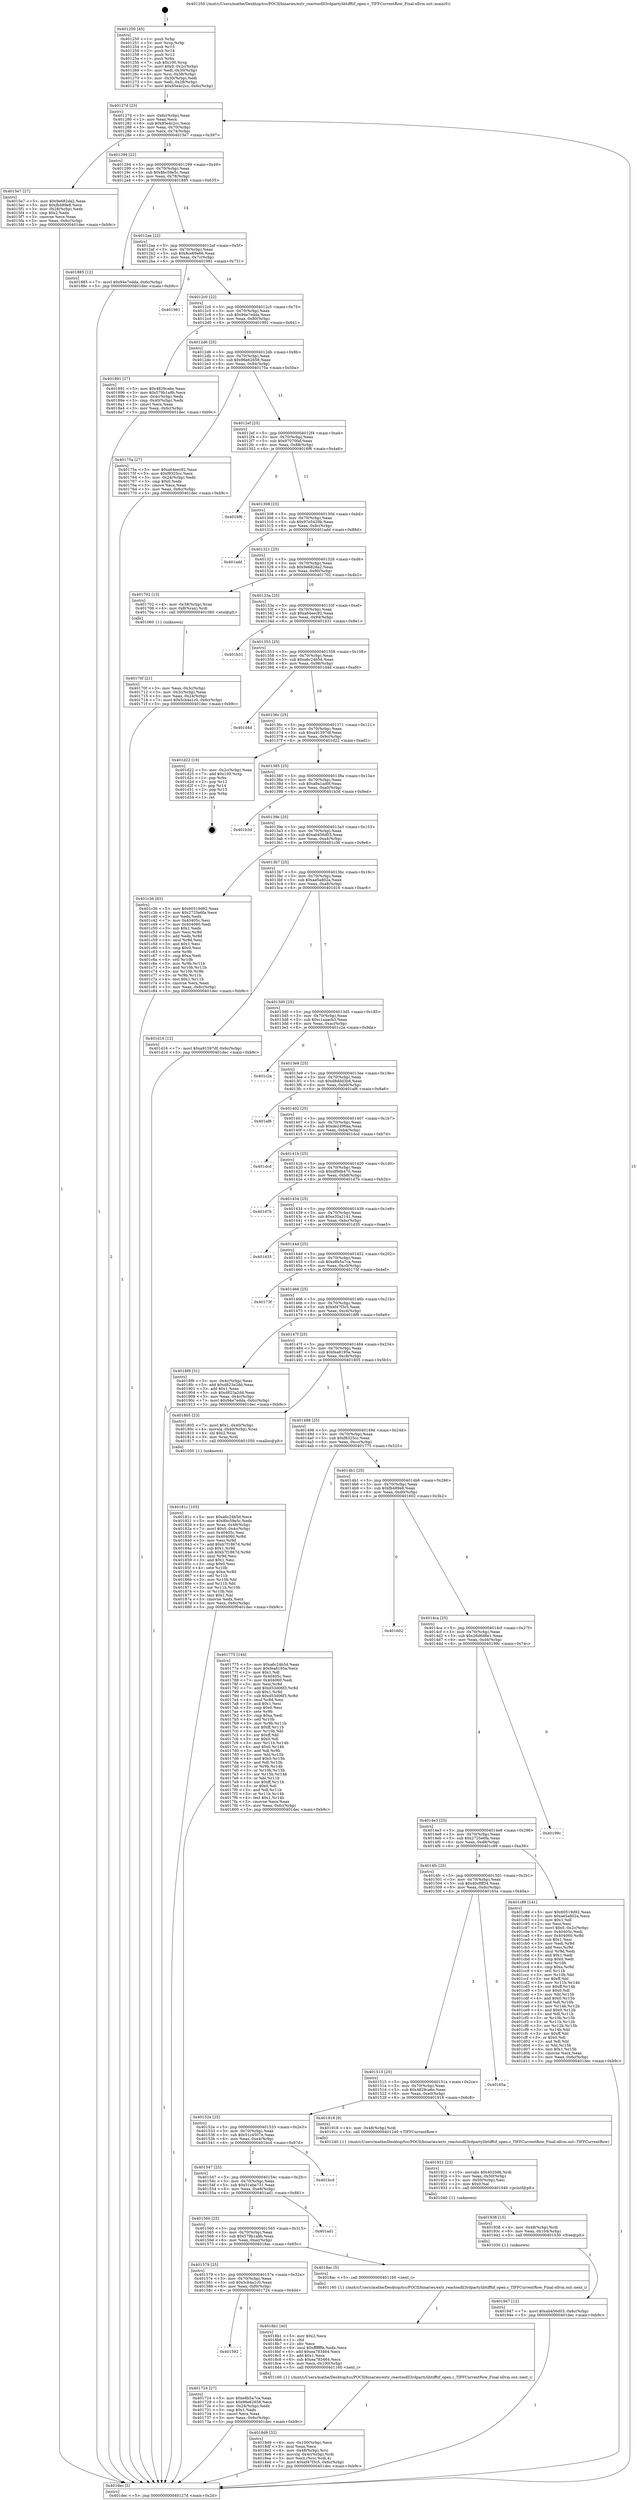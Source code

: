 digraph "0x401250" {
  label = "0x401250 (/mnt/c/Users/mathe/Desktop/tcc/POCII/binaries/extr_reactosdll3rdpartylibtifftif_open.c_TIFFCurrentRow_Final-ollvm.out::main(0))"
  labelloc = "t"
  node[shape=record]

  Entry [label="",width=0.3,height=0.3,shape=circle,fillcolor=black,style=filled]
  "0x40127d" [label="{
     0x40127d [23]\l
     | [instrs]\l
     &nbsp;&nbsp;0x40127d \<+3\>: mov -0x6c(%rbp),%eax\l
     &nbsp;&nbsp;0x401280 \<+2\>: mov %eax,%ecx\l
     &nbsp;&nbsp;0x401282 \<+6\>: sub $0x85e4c2cc,%ecx\l
     &nbsp;&nbsp;0x401288 \<+3\>: mov %eax,-0x70(%rbp)\l
     &nbsp;&nbsp;0x40128b \<+3\>: mov %ecx,-0x74(%rbp)\l
     &nbsp;&nbsp;0x40128e \<+6\>: je 00000000004015e7 \<main+0x397\>\l
  }"]
  "0x4015e7" [label="{
     0x4015e7 [27]\l
     | [instrs]\l
     &nbsp;&nbsp;0x4015e7 \<+5\>: mov $0x9e682da2,%eax\l
     &nbsp;&nbsp;0x4015ec \<+5\>: mov $0xfb489e8,%ecx\l
     &nbsp;&nbsp;0x4015f1 \<+3\>: mov -0x28(%rbp),%edx\l
     &nbsp;&nbsp;0x4015f4 \<+3\>: cmp $0x2,%edx\l
     &nbsp;&nbsp;0x4015f7 \<+3\>: cmovne %ecx,%eax\l
     &nbsp;&nbsp;0x4015fa \<+3\>: mov %eax,-0x6c(%rbp)\l
     &nbsp;&nbsp;0x4015fd \<+5\>: jmp 0000000000401dec \<main+0xb9c\>\l
  }"]
  "0x401294" [label="{
     0x401294 [22]\l
     | [instrs]\l
     &nbsp;&nbsp;0x401294 \<+5\>: jmp 0000000000401299 \<main+0x49\>\l
     &nbsp;&nbsp;0x401299 \<+3\>: mov -0x70(%rbp),%eax\l
     &nbsp;&nbsp;0x40129c \<+5\>: sub $0x8bc59e5c,%eax\l
     &nbsp;&nbsp;0x4012a1 \<+3\>: mov %eax,-0x78(%rbp)\l
     &nbsp;&nbsp;0x4012a4 \<+6\>: je 0000000000401885 \<main+0x635\>\l
  }"]
  "0x401dec" [label="{
     0x401dec [5]\l
     | [instrs]\l
     &nbsp;&nbsp;0x401dec \<+5\>: jmp 000000000040127d \<main+0x2d\>\l
  }"]
  "0x401250" [label="{
     0x401250 [45]\l
     | [instrs]\l
     &nbsp;&nbsp;0x401250 \<+1\>: push %rbp\l
     &nbsp;&nbsp;0x401251 \<+3\>: mov %rsp,%rbp\l
     &nbsp;&nbsp;0x401254 \<+2\>: push %r15\l
     &nbsp;&nbsp;0x401256 \<+2\>: push %r14\l
     &nbsp;&nbsp;0x401258 \<+2\>: push %r12\l
     &nbsp;&nbsp;0x40125a \<+1\>: push %rbx\l
     &nbsp;&nbsp;0x40125b \<+7\>: sub $0x100,%rsp\l
     &nbsp;&nbsp;0x401262 \<+7\>: movl $0x0,-0x2c(%rbp)\l
     &nbsp;&nbsp;0x401269 \<+3\>: mov %edi,-0x30(%rbp)\l
     &nbsp;&nbsp;0x40126c \<+4\>: mov %rsi,-0x38(%rbp)\l
     &nbsp;&nbsp;0x401270 \<+3\>: mov -0x30(%rbp),%edi\l
     &nbsp;&nbsp;0x401273 \<+3\>: mov %edi,-0x28(%rbp)\l
     &nbsp;&nbsp;0x401276 \<+7\>: movl $0x85e4c2cc,-0x6c(%rbp)\l
  }"]
  Exit [label="",width=0.3,height=0.3,shape=circle,fillcolor=black,style=filled,peripheries=2]
  "0x401885" [label="{
     0x401885 [12]\l
     | [instrs]\l
     &nbsp;&nbsp;0x401885 \<+7\>: movl $0x94e7edda,-0x6c(%rbp)\l
     &nbsp;&nbsp;0x40188c \<+5\>: jmp 0000000000401dec \<main+0xb9c\>\l
  }"]
  "0x4012aa" [label="{
     0x4012aa [22]\l
     | [instrs]\l
     &nbsp;&nbsp;0x4012aa \<+5\>: jmp 00000000004012af \<main+0x5f\>\l
     &nbsp;&nbsp;0x4012af \<+3\>: mov -0x70(%rbp),%eax\l
     &nbsp;&nbsp;0x4012b2 \<+5\>: sub $0x8ce69e66,%eax\l
     &nbsp;&nbsp;0x4012b7 \<+3\>: mov %eax,-0x7c(%rbp)\l
     &nbsp;&nbsp;0x4012ba \<+6\>: je 0000000000401981 \<main+0x731\>\l
  }"]
  "0x401947" [label="{
     0x401947 [12]\l
     | [instrs]\l
     &nbsp;&nbsp;0x401947 \<+7\>: movl $0xab456d03,-0x6c(%rbp)\l
     &nbsp;&nbsp;0x40194e \<+5\>: jmp 0000000000401dec \<main+0xb9c\>\l
  }"]
  "0x401981" [label="{
     0x401981\l
  }", style=dashed]
  "0x4012c0" [label="{
     0x4012c0 [22]\l
     | [instrs]\l
     &nbsp;&nbsp;0x4012c0 \<+5\>: jmp 00000000004012c5 \<main+0x75\>\l
     &nbsp;&nbsp;0x4012c5 \<+3\>: mov -0x70(%rbp),%eax\l
     &nbsp;&nbsp;0x4012c8 \<+5\>: sub $0x94e7edda,%eax\l
     &nbsp;&nbsp;0x4012cd \<+3\>: mov %eax,-0x80(%rbp)\l
     &nbsp;&nbsp;0x4012d0 \<+6\>: je 0000000000401891 \<main+0x641\>\l
  }"]
  "0x401938" [label="{
     0x401938 [15]\l
     | [instrs]\l
     &nbsp;&nbsp;0x401938 \<+4\>: mov -0x48(%rbp),%rdi\l
     &nbsp;&nbsp;0x40193c \<+6\>: mov %eax,-0x104(%rbp)\l
     &nbsp;&nbsp;0x401942 \<+5\>: call 0000000000401030 \<free@plt\>\l
     | [calls]\l
     &nbsp;&nbsp;0x401030 \{1\} (unknown)\l
  }"]
  "0x401891" [label="{
     0x401891 [27]\l
     | [instrs]\l
     &nbsp;&nbsp;0x401891 \<+5\>: mov $0x4829ca6e,%eax\l
     &nbsp;&nbsp;0x401896 \<+5\>: mov $0x579b1a8b,%ecx\l
     &nbsp;&nbsp;0x40189b \<+3\>: mov -0x4c(%rbp),%edx\l
     &nbsp;&nbsp;0x40189e \<+3\>: cmp -0x40(%rbp),%edx\l
     &nbsp;&nbsp;0x4018a1 \<+3\>: cmovl %ecx,%eax\l
     &nbsp;&nbsp;0x4018a4 \<+3\>: mov %eax,-0x6c(%rbp)\l
     &nbsp;&nbsp;0x4018a7 \<+5\>: jmp 0000000000401dec \<main+0xb9c\>\l
  }"]
  "0x4012d6" [label="{
     0x4012d6 [25]\l
     | [instrs]\l
     &nbsp;&nbsp;0x4012d6 \<+5\>: jmp 00000000004012db \<main+0x8b\>\l
     &nbsp;&nbsp;0x4012db \<+3\>: mov -0x70(%rbp),%eax\l
     &nbsp;&nbsp;0x4012de \<+5\>: sub $0x96e62658,%eax\l
     &nbsp;&nbsp;0x4012e3 \<+6\>: mov %eax,-0x84(%rbp)\l
     &nbsp;&nbsp;0x4012e9 \<+6\>: je 000000000040175a \<main+0x50a\>\l
  }"]
  "0x401921" [label="{
     0x401921 [23]\l
     | [instrs]\l
     &nbsp;&nbsp;0x401921 \<+10\>: movabs $0x4020d6,%rdi\l
     &nbsp;&nbsp;0x40192b \<+3\>: mov %eax,-0x50(%rbp)\l
     &nbsp;&nbsp;0x40192e \<+3\>: mov -0x50(%rbp),%esi\l
     &nbsp;&nbsp;0x401931 \<+2\>: mov $0x0,%al\l
     &nbsp;&nbsp;0x401933 \<+5\>: call 0000000000401040 \<printf@plt\>\l
     | [calls]\l
     &nbsp;&nbsp;0x401040 \{1\} (unknown)\l
  }"]
  "0x40175a" [label="{
     0x40175a [27]\l
     | [instrs]\l
     &nbsp;&nbsp;0x40175a \<+5\>: mov $0xa64eec92,%eax\l
     &nbsp;&nbsp;0x40175f \<+5\>: mov $0xf8325cc,%ecx\l
     &nbsp;&nbsp;0x401764 \<+3\>: mov -0x24(%rbp),%edx\l
     &nbsp;&nbsp;0x401767 \<+3\>: cmp $0x0,%edx\l
     &nbsp;&nbsp;0x40176a \<+3\>: cmove %ecx,%eax\l
     &nbsp;&nbsp;0x40176d \<+3\>: mov %eax,-0x6c(%rbp)\l
     &nbsp;&nbsp;0x401770 \<+5\>: jmp 0000000000401dec \<main+0xb9c\>\l
  }"]
  "0x4012ef" [label="{
     0x4012ef [25]\l
     | [instrs]\l
     &nbsp;&nbsp;0x4012ef \<+5\>: jmp 00000000004012f4 \<main+0xa4\>\l
     &nbsp;&nbsp;0x4012f4 \<+3\>: mov -0x70(%rbp),%eax\l
     &nbsp;&nbsp;0x4012f7 \<+5\>: sub $0x97070faf,%eax\l
     &nbsp;&nbsp;0x4012fc \<+6\>: mov %eax,-0x88(%rbp)\l
     &nbsp;&nbsp;0x401302 \<+6\>: je 00000000004016f6 \<main+0x4a6\>\l
  }"]
  "0x4018d9" [label="{
     0x4018d9 [32]\l
     | [instrs]\l
     &nbsp;&nbsp;0x4018d9 \<+6\>: mov -0x100(%rbp),%ecx\l
     &nbsp;&nbsp;0x4018df \<+3\>: imul %eax,%ecx\l
     &nbsp;&nbsp;0x4018e2 \<+4\>: mov -0x48(%rbp),%rsi\l
     &nbsp;&nbsp;0x4018e6 \<+4\>: movslq -0x4c(%rbp),%rdi\l
     &nbsp;&nbsp;0x4018ea \<+3\>: mov %ecx,(%rsi,%rdi,4)\l
     &nbsp;&nbsp;0x4018ed \<+7\>: movl $0xef47f3c5,-0x6c(%rbp)\l
     &nbsp;&nbsp;0x4018f4 \<+5\>: jmp 0000000000401dec \<main+0xb9c\>\l
  }"]
  "0x4016f6" [label="{
     0x4016f6\l
  }", style=dashed]
  "0x401308" [label="{
     0x401308 [25]\l
     | [instrs]\l
     &nbsp;&nbsp;0x401308 \<+5\>: jmp 000000000040130d \<main+0xbd\>\l
     &nbsp;&nbsp;0x40130d \<+3\>: mov -0x70(%rbp),%eax\l
     &nbsp;&nbsp;0x401310 \<+5\>: sub $0x97e5429b,%eax\l
     &nbsp;&nbsp;0x401315 \<+6\>: mov %eax,-0x8c(%rbp)\l
     &nbsp;&nbsp;0x40131b \<+6\>: je 0000000000401add \<main+0x88d\>\l
  }"]
  "0x4018b1" [label="{
     0x4018b1 [40]\l
     | [instrs]\l
     &nbsp;&nbsp;0x4018b1 \<+5\>: mov $0x2,%ecx\l
     &nbsp;&nbsp;0x4018b6 \<+1\>: cltd\l
     &nbsp;&nbsp;0x4018b7 \<+2\>: idiv %ecx\l
     &nbsp;&nbsp;0x4018b9 \<+6\>: imul $0xfffffffe,%edx,%ecx\l
     &nbsp;&nbsp;0x4018bf \<+6\>: add $0xea783464,%ecx\l
     &nbsp;&nbsp;0x4018c5 \<+3\>: add $0x1,%ecx\l
     &nbsp;&nbsp;0x4018c8 \<+6\>: sub $0xea783464,%ecx\l
     &nbsp;&nbsp;0x4018ce \<+6\>: mov %ecx,-0x100(%rbp)\l
     &nbsp;&nbsp;0x4018d4 \<+5\>: call 0000000000401160 \<next_i\>\l
     | [calls]\l
     &nbsp;&nbsp;0x401160 \{1\} (/mnt/c/Users/mathe/Desktop/tcc/POCII/binaries/extr_reactosdll3rdpartylibtifftif_open.c_TIFFCurrentRow_Final-ollvm.out::next_i)\l
  }"]
  "0x401add" [label="{
     0x401add\l
  }", style=dashed]
  "0x401321" [label="{
     0x401321 [25]\l
     | [instrs]\l
     &nbsp;&nbsp;0x401321 \<+5\>: jmp 0000000000401326 \<main+0xd6\>\l
     &nbsp;&nbsp;0x401326 \<+3\>: mov -0x70(%rbp),%eax\l
     &nbsp;&nbsp;0x401329 \<+5\>: sub $0x9e682da2,%eax\l
     &nbsp;&nbsp;0x40132e \<+6\>: mov %eax,-0x90(%rbp)\l
     &nbsp;&nbsp;0x401334 \<+6\>: je 0000000000401702 \<main+0x4b2\>\l
  }"]
  "0x40181c" [label="{
     0x40181c [105]\l
     | [instrs]\l
     &nbsp;&nbsp;0x40181c \<+5\>: mov $0xa6c24b5d,%ecx\l
     &nbsp;&nbsp;0x401821 \<+5\>: mov $0x8bc59e5c,%edx\l
     &nbsp;&nbsp;0x401826 \<+4\>: mov %rax,-0x48(%rbp)\l
     &nbsp;&nbsp;0x40182a \<+7\>: movl $0x0,-0x4c(%rbp)\l
     &nbsp;&nbsp;0x401831 \<+7\>: mov 0x40405c,%esi\l
     &nbsp;&nbsp;0x401838 \<+8\>: mov 0x404060,%r8d\l
     &nbsp;&nbsp;0x401840 \<+3\>: mov %esi,%r9d\l
     &nbsp;&nbsp;0x401843 \<+7\>: add $0xb7f1867d,%r9d\l
     &nbsp;&nbsp;0x40184a \<+4\>: sub $0x1,%r9d\l
     &nbsp;&nbsp;0x40184e \<+7\>: sub $0xb7f1867d,%r9d\l
     &nbsp;&nbsp;0x401855 \<+4\>: imul %r9d,%esi\l
     &nbsp;&nbsp;0x401859 \<+3\>: and $0x1,%esi\l
     &nbsp;&nbsp;0x40185c \<+3\>: cmp $0x0,%esi\l
     &nbsp;&nbsp;0x40185f \<+4\>: sete %r10b\l
     &nbsp;&nbsp;0x401863 \<+4\>: cmp $0xa,%r8d\l
     &nbsp;&nbsp;0x401867 \<+4\>: setl %r11b\l
     &nbsp;&nbsp;0x40186b \<+3\>: mov %r10b,%bl\l
     &nbsp;&nbsp;0x40186e \<+3\>: and %r11b,%bl\l
     &nbsp;&nbsp;0x401871 \<+3\>: xor %r11b,%r10b\l
     &nbsp;&nbsp;0x401874 \<+3\>: or %r10b,%bl\l
     &nbsp;&nbsp;0x401877 \<+3\>: test $0x1,%bl\l
     &nbsp;&nbsp;0x40187a \<+3\>: cmovne %edx,%ecx\l
     &nbsp;&nbsp;0x40187d \<+3\>: mov %ecx,-0x6c(%rbp)\l
     &nbsp;&nbsp;0x401880 \<+5\>: jmp 0000000000401dec \<main+0xb9c\>\l
  }"]
  "0x401702" [label="{
     0x401702 [13]\l
     | [instrs]\l
     &nbsp;&nbsp;0x401702 \<+4\>: mov -0x38(%rbp),%rax\l
     &nbsp;&nbsp;0x401706 \<+4\>: mov 0x8(%rax),%rdi\l
     &nbsp;&nbsp;0x40170a \<+5\>: call 0000000000401060 \<atoi@plt\>\l
     | [calls]\l
     &nbsp;&nbsp;0x401060 \{1\} (unknown)\l
  }"]
  "0x40133a" [label="{
     0x40133a [25]\l
     | [instrs]\l
     &nbsp;&nbsp;0x40133a \<+5\>: jmp 000000000040133f \<main+0xef\>\l
     &nbsp;&nbsp;0x40133f \<+3\>: mov -0x70(%rbp),%eax\l
     &nbsp;&nbsp;0x401342 \<+5\>: sub $0xa64eec92,%eax\l
     &nbsp;&nbsp;0x401347 \<+6\>: mov %eax,-0x94(%rbp)\l
     &nbsp;&nbsp;0x40134d \<+6\>: je 0000000000401b31 \<main+0x8e1\>\l
  }"]
  "0x40170f" [label="{
     0x40170f [21]\l
     | [instrs]\l
     &nbsp;&nbsp;0x40170f \<+3\>: mov %eax,-0x3c(%rbp)\l
     &nbsp;&nbsp;0x401712 \<+3\>: mov -0x3c(%rbp),%eax\l
     &nbsp;&nbsp;0x401715 \<+3\>: mov %eax,-0x24(%rbp)\l
     &nbsp;&nbsp;0x401718 \<+7\>: movl $0x5cb4a1c0,-0x6c(%rbp)\l
     &nbsp;&nbsp;0x40171f \<+5\>: jmp 0000000000401dec \<main+0xb9c\>\l
  }"]
  "0x401592" [label="{
     0x401592\l
  }", style=dashed]
  "0x401b31" [label="{
     0x401b31\l
  }", style=dashed]
  "0x401353" [label="{
     0x401353 [25]\l
     | [instrs]\l
     &nbsp;&nbsp;0x401353 \<+5\>: jmp 0000000000401358 \<main+0x108\>\l
     &nbsp;&nbsp;0x401358 \<+3\>: mov -0x70(%rbp),%eax\l
     &nbsp;&nbsp;0x40135b \<+5\>: sub $0xa6c24b5d,%eax\l
     &nbsp;&nbsp;0x401360 \<+6\>: mov %eax,-0x98(%rbp)\l
     &nbsp;&nbsp;0x401366 \<+6\>: je 0000000000401d4d \<main+0xafd\>\l
  }"]
  "0x401724" [label="{
     0x401724 [27]\l
     | [instrs]\l
     &nbsp;&nbsp;0x401724 \<+5\>: mov $0xe8b5a7ca,%eax\l
     &nbsp;&nbsp;0x401729 \<+5\>: mov $0x96e62658,%ecx\l
     &nbsp;&nbsp;0x40172e \<+3\>: mov -0x24(%rbp),%edx\l
     &nbsp;&nbsp;0x401731 \<+3\>: cmp $0x1,%edx\l
     &nbsp;&nbsp;0x401734 \<+3\>: cmovl %ecx,%eax\l
     &nbsp;&nbsp;0x401737 \<+3\>: mov %eax,-0x6c(%rbp)\l
     &nbsp;&nbsp;0x40173a \<+5\>: jmp 0000000000401dec \<main+0xb9c\>\l
  }"]
  "0x401d4d" [label="{
     0x401d4d\l
  }", style=dashed]
  "0x40136c" [label="{
     0x40136c [25]\l
     | [instrs]\l
     &nbsp;&nbsp;0x40136c \<+5\>: jmp 0000000000401371 \<main+0x121\>\l
     &nbsp;&nbsp;0x401371 \<+3\>: mov -0x70(%rbp),%eax\l
     &nbsp;&nbsp;0x401374 \<+5\>: sub $0xa91597df,%eax\l
     &nbsp;&nbsp;0x401379 \<+6\>: mov %eax,-0x9c(%rbp)\l
     &nbsp;&nbsp;0x40137f \<+6\>: je 0000000000401d22 \<main+0xad2\>\l
  }"]
  "0x401579" [label="{
     0x401579 [25]\l
     | [instrs]\l
     &nbsp;&nbsp;0x401579 \<+5\>: jmp 000000000040157e \<main+0x32e\>\l
     &nbsp;&nbsp;0x40157e \<+3\>: mov -0x70(%rbp),%eax\l
     &nbsp;&nbsp;0x401581 \<+5\>: sub $0x5cb4a1c0,%eax\l
     &nbsp;&nbsp;0x401586 \<+6\>: mov %eax,-0xf0(%rbp)\l
     &nbsp;&nbsp;0x40158c \<+6\>: je 0000000000401724 \<main+0x4d4\>\l
  }"]
  "0x401d22" [label="{
     0x401d22 [19]\l
     | [instrs]\l
     &nbsp;&nbsp;0x401d22 \<+3\>: mov -0x2c(%rbp),%eax\l
     &nbsp;&nbsp;0x401d25 \<+7\>: add $0x100,%rsp\l
     &nbsp;&nbsp;0x401d2c \<+1\>: pop %rbx\l
     &nbsp;&nbsp;0x401d2d \<+2\>: pop %r12\l
     &nbsp;&nbsp;0x401d2f \<+2\>: pop %r14\l
     &nbsp;&nbsp;0x401d31 \<+2\>: pop %r15\l
     &nbsp;&nbsp;0x401d33 \<+1\>: pop %rbp\l
     &nbsp;&nbsp;0x401d34 \<+1\>: ret\l
  }"]
  "0x401385" [label="{
     0x401385 [25]\l
     | [instrs]\l
     &nbsp;&nbsp;0x401385 \<+5\>: jmp 000000000040138a \<main+0x13a\>\l
     &nbsp;&nbsp;0x40138a \<+3\>: mov -0x70(%rbp),%eax\l
     &nbsp;&nbsp;0x40138d \<+5\>: sub $0xa9a1ad0f,%eax\l
     &nbsp;&nbsp;0x401392 \<+6\>: mov %eax,-0xa0(%rbp)\l
     &nbsp;&nbsp;0x401398 \<+6\>: je 0000000000401b3d \<main+0x8ed\>\l
  }"]
  "0x4018ac" [label="{
     0x4018ac [5]\l
     | [instrs]\l
     &nbsp;&nbsp;0x4018ac \<+5\>: call 0000000000401160 \<next_i\>\l
     | [calls]\l
     &nbsp;&nbsp;0x401160 \{1\} (/mnt/c/Users/mathe/Desktop/tcc/POCII/binaries/extr_reactosdll3rdpartylibtifftif_open.c_TIFFCurrentRow_Final-ollvm.out::next_i)\l
  }"]
  "0x401b3d" [label="{
     0x401b3d\l
  }", style=dashed]
  "0x40139e" [label="{
     0x40139e [25]\l
     | [instrs]\l
     &nbsp;&nbsp;0x40139e \<+5\>: jmp 00000000004013a3 \<main+0x153\>\l
     &nbsp;&nbsp;0x4013a3 \<+3\>: mov -0x70(%rbp),%eax\l
     &nbsp;&nbsp;0x4013a6 \<+5\>: sub $0xab456d03,%eax\l
     &nbsp;&nbsp;0x4013ab \<+6\>: mov %eax,-0xa4(%rbp)\l
     &nbsp;&nbsp;0x4013b1 \<+6\>: je 0000000000401c36 \<main+0x9e6\>\l
  }"]
  "0x401560" [label="{
     0x401560 [25]\l
     | [instrs]\l
     &nbsp;&nbsp;0x401560 \<+5\>: jmp 0000000000401565 \<main+0x315\>\l
     &nbsp;&nbsp;0x401565 \<+3\>: mov -0x70(%rbp),%eax\l
     &nbsp;&nbsp;0x401568 \<+5\>: sub $0x579b1a8b,%eax\l
     &nbsp;&nbsp;0x40156d \<+6\>: mov %eax,-0xec(%rbp)\l
     &nbsp;&nbsp;0x401573 \<+6\>: je 00000000004018ac \<main+0x65c\>\l
  }"]
  "0x401c36" [label="{
     0x401c36 [83]\l
     | [instrs]\l
     &nbsp;&nbsp;0x401c36 \<+5\>: mov $0x60519d92,%eax\l
     &nbsp;&nbsp;0x401c3b \<+5\>: mov $0x2725e6fa,%ecx\l
     &nbsp;&nbsp;0x401c40 \<+2\>: xor %edx,%edx\l
     &nbsp;&nbsp;0x401c42 \<+7\>: mov 0x40405c,%esi\l
     &nbsp;&nbsp;0x401c49 \<+7\>: mov 0x404060,%edi\l
     &nbsp;&nbsp;0x401c50 \<+3\>: sub $0x1,%edx\l
     &nbsp;&nbsp;0x401c53 \<+3\>: mov %esi,%r8d\l
     &nbsp;&nbsp;0x401c56 \<+3\>: add %edx,%r8d\l
     &nbsp;&nbsp;0x401c59 \<+4\>: imul %r8d,%esi\l
     &nbsp;&nbsp;0x401c5d \<+3\>: and $0x1,%esi\l
     &nbsp;&nbsp;0x401c60 \<+3\>: cmp $0x0,%esi\l
     &nbsp;&nbsp;0x401c63 \<+4\>: sete %r9b\l
     &nbsp;&nbsp;0x401c67 \<+3\>: cmp $0xa,%edi\l
     &nbsp;&nbsp;0x401c6a \<+4\>: setl %r10b\l
     &nbsp;&nbsp;0x401c6e \<+3\>: mov %r9b,%r11b\l
     &nbsp;&nbsp;0x401c71 \<+3\>: and %r10b,%r11b\l
     &nbsp;&nbsp;0x401c74 \<+3\>: xor %r10b,%r9b\l
     &nbsp;&nbsp;0x401c77 \<+3\>: or %r9b,%r11b\l
     &nbsp;&nbsp;0x401c7a \<+4\>: test $0x1,%r11b\l
     &nbsp;&nbsp;0x401c7e \<+3\>: cmovne %ecx,%eax\l
     &nbsp;&nbsp;0x401c81 \<+3\>: mov %eax,-0x6c(%rbp)\l
     &nbsp;&nbsp;0x401c84 \<+5\>: jmp 0000000000401dec \<main+0xb9c\>\l
  }"]
  "0x4013b7" [label="{
     0x4013b7 [25]\l
     | [instrs]\l
     &nbsp;&nbsp;0x4013b7 \<+5\>: jmp 00000000004013bc \<main+0x16c\>\l
     &nbsp;&nbsp;0x4013bc \<+3\>: mov -0x70(%rbp),%eax\l
     &nbsp;&nbsp;0x4013bf \<+5\>: sub $0xae5a802a,%eax\l
     &nbsp;&nbsp;0x4013c4 \<+6\>: mov %eax,-0xa8(%rbp)\l
     &nbsp;&nbsp;0x4013ca \<+6\>: je 0000000000401d16 \<main+0xac6\>\l
  }"]
  "0x401ad1" [label="{
     0x401ad1\l
  }", style=dashed]
  "0x401d16" [label="{
     0x401d16 [12]\l
     | [instrs]\l
     &nbsp;&nbsp;0x401d16 \<+7\>: movl $0xa91597df,-0x6c(%rbp)\l
     &nbsp;&nbsp;0x401d1d \<+5\>: jmp 0000000000401dec \<main+0xb9c\>\l
  }"]
  "0x4013d0" [label="{
     0x4013d0 [25]\l
     | [instrs]\l
     &nbsp;&nbsp;0x4013d0 \<+5\>: jmp 00000000004013d5 \<main+0x185\>\l
     &nbsp;&nbsp;0x4013d5 \<+3\>: mov -0x70(%rbp),%eax\l
     &nbsp;&nbsp;0x4013d8 \<+5\>: sub $0xc1aaacb3,%eax\l
     &nbsp;&nbsp;0x4013dd \<+6\>: mov %eax,-0xac(%rbp)\l
     &nbsp;&nbsp;0x4013e3 \<+6\>: je 0000000000401c2a \<main+0x9da\>\l
  }"]
  "0x401547" [label="{
     0x401547 [25]\l
     | [instrs]\l
     &nbsp;&nbsp;0x401547 \<+5\>: jmp 000000000040154c \<main+0x2fc\>\l
     &nbsp;&nbsp;0x40154c \<+3\>: mov -0x70(%rbp),%eax\l
     &nbsp;&nbsp;0x40154f \<+5\>: sub $0x51ebe731,%eax\l
     &nbsp;&nbsp;0x401554 \<+6\>: mov %eax,-0xe8(%rbp)\l
     &nbsp;&nbsp;0x40155a \<+6\>: je 0000000000401ad1 \<main+0x881\>\l
  }"]
  "0x401c2a" [label="{
     0x401c2a\l
  }", style=dashed]
  "0x4013e9" [label="{
     0x4013e9 [25]\l
     | [instrs]\l
     &nbsp;&nbsp;0x4013e9 \<+5\>: jmp 00000000004013ee \<main+0x19e\>\l
     &nbsp;&nbsp;0x4013ee \<+3\>: mov -0x70(%rbp),%eax\l
     &nbsp;&nbsp;0x4013f1 \<+5\>: sub $0xd8ddd3b8,%eax\l
     &nbsp;&nbsp;0x4013f6 \<+6\>: mov %eax,-0xb0(%rbp)\l
     &nbsp;&nbsp;0x4013fc \<+6\>: je 0000000000401af6 \<main+0x8a6\>\l
  }"]
  "0x401bcd" [label="{
     0x401bcd\l
  }", style=dashed]
  "0x401af6" [label="{
     0x401af6\l
  }", style=dashed]
  "0x401402" [label="{
     0x401402 [25]\l
     | [instrs]\l
     &nbsp;&nbsp;0x401402 \<+5\>: jmp 0000000000401407 \<main+0x1b7\>\l
     &nbsp;&nbsp;0x401407 \<+3\>: mov -0x70(%rbp),%eax\l
     &nbsp;&nbsp;0x40140a \<+5\>: sub $0xde2496aa,%eax\l
     &nbsp;&nbsp;0x40140f \<+6\>: mov %eax,-0xb4(%rbp)\l
     &nbsp;&nbsp;0x401415 \<+6\>: je 0000000000401dcd \<main+0xb7d\>\l
  }"]
  "0x40152e" [label="{
     0x40152e [25]\l
     | [instrs]\l
     &nbsp;&nbsp;0x40152e \<+5\>: jmp 0000000000401533 \<main+0x2e3\>\l
     &nbsp;&nbsp;0x401533 \<+3\>: mov -0x70(%rbp),%eax\l
     &nbsp;&nbsp;0x401536 \<+5\>: sub $0x51c4507e,%eax\l
     &nbsp;&nbsp;0x40153b \<+6\>: mov %eax,-0xe4(%rbp)\l
     &nbsp;&nbsp;0x401541 \<+6\>: je 0000000000401bcd \<main+0x97d\>\l
  }"]
  "0x401dcd" [label="{
     0x401dcd\l
  }", style=dashed]
  "0x40141b" [label="{
     0x40141b [25]\l
     | [instrs]\l
     &nbsp;&nbsp;0x40141b \<+5\>: jmp 0000000000401420 \<main+0x1d0\>\l
     &nbsp;&nbsp;0x401420 \<+3\>: mov -0x70(%rbp),%eax\l
     &nbsp;&nbsp;0x401423 \<+5\>: sub $0xdf9db470,%eax\l
     &nbsp;&nbsp;0x401428 \<+6\>: mov %eax,-0xb8(%rbp)\l
     &nbsp;&nbsp;0x40142e \<+6\>: je 0000000000401d7b \<main+0xb2b\>\l
  }"]
  "0x401918" [label="{
     0x401918 [9]\l
     | [instrs]\l
     &nbsp;&nbsp;0x401918 \<+4\>: mov -0x48(%rbp),%rdi\l
     &nbsp;&nbsp;0x40191c \<+5\>: call 0000000000401240 \<TIFFCurrentRow\>\l
     | [calls]\l
     &nbsp;&nbsp;0x401240 \{1\} (/mnt/c/Users/mathe/Desktop/tcc/POCII/binaries/extr_reactosdll3rdpartylibtifftif_open.c_TIFFCurrentRow_Final-ollvm.out::TIFFCurrentRow)\l
  }"]
  "0x401d7b" [label="{
     0x401d7b\l
  }", style=dashed]
  "0x401434" [label="{
     0x401434 [25]\l
     | [instrs]\l
     &nbsp;&nbsp;0x401434 \<+5\>: jmp 0000000000401439 \<main+0x1e9\>\l
     &nbsp;&nbsp;0x401439 \<+3\>: mov -0x70(%rbp),%eax\l
     &nbsp;&nbsp;0x40143c \<+5\>: sub $0xe35a2141,%eax\l
     &nbsp;&nbsp;0x401441 \<+6\>: mov %eax,-0xbc(%rbp)\l
     &nbsp;&nbsp;0x401447 \<+6\>: je 0000000000401d35 \<main+0xae5\>\l
  }"]
  "0x401515" [label="{
     0x401515 [25]\l
     | [instrs]\l
     &nbsp;&nbsp;0x401515 \<+5\>: jmp 000000000040151a \<main+0x2ca\>\l
     &nbsp;&nbsp;0x40151a \<+3\>: mov -0x70(%rbp),%eax\l
     &nbsp;&nbsp;0x40151d \<+5\>: sub $0x4829ca6e,%eax\l
     &nbsp;&nbsp;0x401522 \<+6\>: mov %eax,-0xe0(%rbp)\l
     &nbsp;&nbsp;0x401528 \<+6\>: je 0000000000401918 \<main+0x6c8\>\l
  }"]
  "0x401d35" [label="{
     0x401d35\l
  }", style=dashed]
  "0x40144d" [label="{
     0x40144d [25]\l
     | [instrs]\l
     &nbsp;&nbsp;0x40144d \<+5\>: jmp 0000000000401452 \<main+0x202\>\l
     &nbsp;&nbsp;0x401452 \<+3\>: mov -0x70(%rbp),%eax\l
     &nbsp;&nbsp;0x401455 \<+5\>: sub $0xe8b5a7ca,%eax\l
     &nbsp;&nbsp;0x40145a \<+6\>: mov %eax,-0xc0(%rbp)\l
     &nbsp;&nbsp;0x401460 \<+6\>: je 000000000040173f \<main+0x4ef\>\l
  }"]
  "0x40165a" [label="{
     0x40165a\l
  }", style=dashed]
  "0x40173f" [label="{
     0x40173f\l
  }", style=dashed]
  "0x401466" [label="{
     0x401466 [25]\l
     | [instrs]\l
     &nbsp;&nbsp;0x401466 \<+5\>: jmp 000000000040146b \<main+0x21b\>\l
     &nbsp;&nbsp;0x40146b \<+3\>: mov -0x70(%rbp),%eax\l
     &nbsp;&nbsp;0x40146e \<+5\>: sub $0xef47f3c5,%eax\l
     &nbsp;&nbsp;0x401473 \<+6\>: mov %eax,-0xc4(%rbp)\l
     &nbsp;&nbsp;0x401479 \<+6\>: je 00000000004018f9 \<main+0x6a9\>\l
  }"]
  "0x4014fc" [label="{
     0x4014fc [25]\l
     | [instrs]\l
     &nbsp;&nbsp;0x4014fc \<+5\>: jmp 0000000000401501 \<main+0x2b1\>\l
     &nbsp;&nbsp;0x401501 \<+3\>: mov -0x70(%rbp),%eax\l
     &nbsp;&nbsp;0x401504 \<+5\>: sub $0x40c8ff34,%eax\l
     &nbsp;&nbsp;0x401509 \<+6\>: mov %eax,-0xdc(%rbp)\l
     &nbsp;&nbsp;0x40150f \<+6\>: je 000000000040165a \<main+0x40a\>\l
  }"]
  "0x4018f9" [label="{
     0x4018f9 [31]\l
     | [instrs]\l
     &nbsp;&nbsp;0x4018f9 \<+3\>: mov -0x4c(%rbp),%eax\l
     &nbsp;&nbsp;0x4018fc \<+5\>: add $0xd823a2dd,%eax\l
     &nbsp;&nbsp;0x401901 \<+3\>: add $0x1,%eax\l
     &nbsp;&nbsp;0x401904 \<+5\>: sub $0xd823a2dd,%eax\l
     &nbsp;&nbsp;0x401909 \<+3\>: mov %eax,-0x4c(%rbp)\l
     &nbsp;&nbsp;0x40190c \<+7\>: movl $0x94e7edda,-0x6c(%rbp)\l
     &nbsp;&nbsp;0x401913 \<+5\>: jmp 0000000000401dec \<main+0xb9c\>\l
  }"]
  "0x40147f" [label="{
     0x40147f [25]\l
     | [instrs]\l
     &nbsp;&nbsp;0x40147f \<+5\>: jmp 0000000000401484 \<main+0x234\>\l
     &nbsp;&nbsp;0x401484 \<+3\>: mov -0x70(%rbp),%eax\l
     &nbsp;&nbsp;0x401487 \<+5\>: sub $0xfea8195a,%eax\l
     &nbsp;&nbsp;0x40148c \<+6\>: mov %eax,-0xc8(%rbp)\l
     &nbsp;&nbsp;0x401492 \<+6\>: je 0000000000401805 \<main+0x5b5\>\l
  }"]
  "0x401c89" [label="{
     0x401c89 [141]\l
     | [instrs]\l
     &nbsp;&nbsp;0x401c89 \<+5\>: mov $0x60519d92,%eax\l
     &nbsp;&nbsp;0x401c8e \<+5\>: mov $0xae5a802a,%ecx\l
     &nbsp;&nbsp;0x401c93 \<+2\>: mov $0x1,%dl\l
     &nbsp;&nbsp;0x401c95 \<+2\>: xor %esi,%esi\l
     &nbsp;&nbsp;0x401c97 \<+7\>: movl $0x0,-0x2c(%rbp)\l
     &nbsp;&nbsp;0x401c9e \<+7\>: mov 0x40405c,%edi\l
     &nbsp;&nbsp;0x401ca5 \<+8\>: mov 0x404060,%r8d\l
     &nbsp;&nbsp;0x401cad \<+3\>: sub $0x1,%esi\l
     &nbsp;&nbsp;0x401cb0 \<+3\>: mov %edi,%r9d\l
     &nbsp;&nbsp;0x401cb3 \<+3\>: add %esi,%r9d\l
     &nbsp;&nbsp;0x401cb6 \<+4\>: imul %r9d,%edi\l
     &nbsp;&nbsp;0x401cba \<+3\>: and $0x1,%edi\l
     &nbsp;&nbsp;0x401cbd \<+3\>: cmp $0x0,%edi\l
     &nbsp;&nbsp;0x401cc0 \<+4\>: sete %r10b\l
     &nbsp;&nbsp;0x401cc4 \<+4\>: cmp $0xa,%r8d\l
     &nbsp;&nbsp;0x401cc8 \<+4\>: setl %r11b\l
     &nbsp;&nbsp;0x401ccc \<+3\>: mov %r10b,%bl\l
     &nbsp;&nbsp;0x401ccf \<+3\>: xor $0xff,%bl\l
     &nbsp;&nbsp;0x401cd2 \<+3\>: mov %r11b,%r14b\l
     &nbsp;&nbsp;0x401cd5 \<+4\>: xor $0xff,%r14b\l
     &nbsp;&nbsp;0x401cd9 \<+3\>: xor $0x0,%dl\l
     &nbsp;&nbsp;0x401cdc \<+3\>: mov %bl,%r15b\l
     &nbsp;&nbsp;0x401cdf \<+4\>: and $0x0,%r15b\l
     &nbsp;&nbsp;0x401ce3 \<+3\>: and %dl,%r10b\l
     &nbsp;&nbsp;0x401ce6 \<+3\>: mov %r14b,%r12b\l
     &nbsp;&nbsp;0x401ce9 \<+4\>: and $0x0,%r12b\l
     &nbsp;&nbsp;0x401ced \<+3\>: and %dl,%r11b\l
     &nbsp;&nbsp;0x401cf0 \<+3\>: or %r10b,%r15b\l
     &nbsp;&nbsp;0x401cf3 \<+3\>: or %r11b,%r12b\l
     &nbsp;&nbsp;0x401cf6 \<+3\>: xor %r12b,%r15b\l
     &nbsp;&nbsp;0x401cf9 \<+3\>: or %r14b,%bl\l
     &nbsp;&nbsp;0x401cfc \<+3\>: xor $0xff,%bl\l
     &nbsp;&nbsp;0x401cff \<+3\>: or $0x0,%dl\l
     &nbsp;&nbsp;0x401d02 \<+2\>: and %dl,%bl\l
     &nbsp;&nbsp;0x401d04 \<+3\>: or %bl,%r15b\l
     &nbsp;&nbsp;0x401d07 \<+4\>: test $0x1,%r15b\l
     &nbsp;&nbsp;0x401d0b \<+3\>: cmovne %ecx,%eax\l
     &nbsp;&nbsp;0x401d0e \<+3\>: mov %eax,-0x6c(%rbp)\l
     &nbsp;&nbsp;0x401d11 \<+5\>: jmp 0000000000401dec \<main+0xb9c\>\l
  }"]
  "0x401805" [label="{
     0x401805 [23]\l
     | [instrs]\l
     &nbsp;&nbsp;0x401805 \<+7\>: movl $0x1,-0x40(%rbp)\l
     &nbsp;&nbsp;0x40180c \<+4\>: movslq -0x40(%rbp),%rax\l
     &nbsp;&nbsp;0x401810 \<+4\>: shl $0x2,%rax\l
     &nbsp;&nbsp;0x401814 \<+3\>: mov %rax,%rdi\l
     &nbsp;&nbsp;0x401817 \<+5\>: call 0000000000401050 \<malloc@plt\>\l
     | [calls]\l
     &nbsp;&nbsp;0x401050 \{1\} (unknown)\l
  }"]
  "0x401498" [label="{
     0x401498 [25]\l
     | [instrs]\l
     &nbsp;&nbsp;0x401498 \<+5\>: jmp 000000000040149d \<main+0x24d\>\l
     &nbsp;&nbsp;0x40149d \<+3\>: mov -0x70(%rbp),%eax\l
     &nbsp;&nbsp;0x4014a0 \<+5\>: sub $0xf8325cc,%eax\l
     &nbsp;&nbsp;0x4014a5 \<+6\>: mov %eax,-0xcc(%rbp)\l
     &nbsp;&nbsp;0x4014ab \<+6\>: je 0000000000401775 \<main+0x525\>\l
  }"]
  "0x4014e3" [label="{
     0x4014e3 [25]\l
     | [instrs]\l
     &nbsp;&nbsp;0x4014e3 \<+5\>: jmp 00000000004014e8 \<main+0x298\>\l
     &nbsp;&nbsp;0x4014e8 \<+3\>: mov -0x70(%rbp),%eax\l
     &nbsp;&nbsp;0x4014eb \<+5\>: sub $0x2725e6fa,%eax\l
     &nbsp;&nbsp;0x4014f0 \<+6\>: mov %eax,-0xd8(%rbp)\l
     &nbsp;&nbsp;0x4014f6 \<+6\>: je 0000000000401c89 \<main+0xa39\>\l
  }"]
  "0x401775" [label="{
     0x401775 [144]\l
     | [instrs]\l
     &nbsp;&nbsp;0x401775 \<+5\>: mov $0xa6c24b5d,%eax\l
     &nbsp;&nbsp;0x40177a \<+5\>: mov $0xfea8195a,%ecx\l
     &nbsp;&nbsp;0x40177f \<+2\>: mov $0x1,%dl\l
     &nbsp;&nbsp;0x401781 \<+7\>: mov 0x40405c,%esi\l
     &nbsp;&nbsp;0x401788 \<+7\>: mov 0x404060,%edi\l
     &nbsp;&nbsp;0x40178f \<+3\>: mov %esi,%r8d\l
     &nbsp;&nbsp;0x401792 \<+7\>: add $0xd53d06f3,%r8d\l
     &nbsp;&nbsp;0x401799 \<+4\>: sub $0x1,%r8d\l
     &nbsp;&nbsp;0x40179d \<+7\>: sub $0xd53d06f3,%r8d\l
     &nbsp;&nbsp;0x4017a4 \<+4\>: imul %r8d,%esi\l
     &nbsp;&nbsp;0x4017a8 \<+3\>: and $0x1,%esi\l
     &nbsp;&nbsp;0x4017ab \<+3\>: cmp $0x0,%esi\l
     &nbsp;&nbsp;0x4017ae \<+4\>: sete %r9b\l
     &nbsp;&nbsp;0x4017b2 \<+3\>: cmp $0xa,%edi\l
     &nbsp;&nbsp;0x4017b5 \<+4\>: setl %r10b\l
     &nbsp;&nbsp;0x4017b9 \<+3\>: mov %r9b,%r11b\l
     &nbsp;&nbsp;0x4017bc \<+4\>: xor $0xff,%r11b\l
     &nbsp;&nbsp;0x4017c0 \<+3\>: mov %r10b,%bl\l
     &nbsp;&nbsp;0x4017c3 \<+3\>: xor $0xff,%bl\l
     &nbsp;&nbsp;0x4017c6 \<+3\>: xor $0x0,%dl\l
     &nbsp;&nbsp;0x4017c9 \<+3\>: mov %r11b,%r14b\l
     &nbsp;&nbsp;0x4017cc \<+4\>: and $0x0,%r14b\l
     &nbsp;&nbsp;0x4017d0 \<+3\>: and %dl,%r9b\l
     &nbsp;&nbsp;0x4017d3 \<+3\>: mov %bl,%r15b\l
     &nbsp;&nbsp;0x4017d6 \<+4\>: and $0x0,%r15b\l
     &nbsp;&nbsp;0x4017da \<+3\>: and %dl,%r10b\l
     &nbsp;&nbsp;0x4017dd \<+3\>: or %r9b,%r14b\l
     &nbsp;&nbsp;0x4017e0 \<+3\>: or %r10b,%r15b\l
     &nbsp;&nbsp;0x4017e3 \<+3\>: xor %r15b,%r14b\l
     &nbsp;&nbsp;0x4017e6 \<+3\>: or %bl,%r11b\l
     &nbsp;&nbsp;0x4017e9 \<+4\>: xor $0xff,%r11b\l
     &nbsp;&nbsp;0x4017ed \<+3\>: or $0x0,%dl\l
     &nbsp;&nbsp;0x4017f0 \<+3\>: and %dl,%r11b\l
     &nbsp;&nbsp;0x4017f3 \<+3\>: or %r11b,%r14b\l
     &nbsp;&nbsp;0x4017f6 \<+4\>: test $0x1,%r14b\l
     &nbsp;&nbsp;0x4017fa \<+3\>: cmovne %ecx,%eax\l
     &nbsp;&nbsp;0x4017fd \<+3\>: mov %eax,-0x6c(%rbp)\l
     &nbsp;&nbsp;0x401800 \<+5\>: jmp 0000000000401dec \<main+0xb9c\>\l
  }"]
  "0x4014b1" [label="{
     0x4014b1 [25]\l
     | [instrs]\l
     &nbsp;&nbsp;0x4014b1 \<+5\>: jmp 00000000004014b6 \<main+0x266\>\l
     &nbsp;&nbsp;0x4014b6 \<+3\>: mov -0x70(%rbp),%eax\l
     &nbsp;&nbsp;0x4014b9 \<+5\>: sub $0xfb489e8,%eax\l
     &nbsp;&nbsp;0x4014be \<+6\>: mov %eax,-0xd0(%rbp)\l
     &nbsp;&nbsp;0x4014c4 \<+6\>: je 0000000000401602 \<main+0x3b2\>\l
  }"]
  "0x40199c" [label="{
     0x40199c\l
  }", style=dashed]
  "0x401602" [label="{
     0x401602\l
  }", style=dashed]
  "0x4014ca" [label="{
     0x4014ca [25]\l
     | [instrs]\l
     &nbsp;&nbsp;0x4014ca \<+5\>: jmp 00000000004014cf \<main+0x27f\>\l
     &nbsp;&nbsp;0x4014cf \<+3\>: mov -0x70(%rbp),%eax\l
     &nbsp;&nbsp;0x4014d2 \<+5\>: sub $0x26d6d6e1,%eax\l
     &nbsp;&nbsp;0x4014d7 \<+6\>: mov %eax,-0xd4(%rbp)\l
     &nbsp;&nbsp;0x4014dd \<+6\>: je 000000000040199c \<main+0x74c\>\l
  }"]
  Entry -> "0x401250" [label=" 1"]
  "0x40127d" -> "0x4015e7" [label=" 1"]
  "0x40127d" -> "0x401294" [label=" 15"]
  "0x4015e7" -> "0x401dec" [label=" 1"]
  "0x401250" -> "0x40127d" [label=" 1"]
  "0x401dec" -> "0x40127d" [label=" 15"]
  "0x401d22" -> Exit [label=" 1"]
  "0x401294" -> "0x401885" [label=" 1"]
  "0x401294" -> "0x4012aa" [label=" 14"]
  "0x401d16" -> "0x401dec" [label=" 1"]
  "0x4012aa" -> "0x401981" [label=" 0"]
  "0x4012aa" -> "0x4012c0" [label=" 14"]
  "0x401c89" -> "0x401dec" [label=" 1"]
  "0x4012c0" -> "0x401891" [label=" 2"]
  "0x4012c0" -> "0x4012d6" [label=" 12"]
  "0x401c36" -> "0x401dec" [label=" 1"]
  "0x4012d6" -> "0x40175a" [label=" 1"]
  "0x4012d6" -> "0x4012ef" [label=" 11"]
  "0x401947" -> "0x401dec" [label=" 1"]
  "0x4012ef" -> "0x4016f6" [label=" 0"]
  "0x4012ef" -> "0x401308" [label=" 11"]
  "0x401938" -> "0x401947" [label=" 1"]
  "0x401308" -> "0x401add" [label=" 0"]
  "0x401308" -> "0x401321" [label=" 11"]
  "0x401921" -> "0x401938" [label=" 1"]
  "0x401321" -> "0x401702" [label=" 1"]
  "0x401321" -> "0x40133a" [label=" 10"]
  "0x401702" -> "0x40170f" [label=" 1"]
  "0x40170f" -> "0x401dec" [label=" 1"]
  "0x401918" -> "0x401921" [label=" 1"]
  "0x40133a" -> "0x401b31" [label=" 0"]
  "0x40133a" -> "0x401353" [label=" 10"]
  "0x4018f9" -> "0x401dec" [label=" 1"]
  "0x401353" -> "0x401d4d" [label=" 0"]
  "0x401353" -> "0x40136c" [label=" 10"]
  "0x4018d9" -> "0x401dec" [label=" 1"]
  "0x40136c" -> "0x401d22" [label=" 1"]
  "0x40136c" -> "0x401385" [label=" 9"]
  "0x4018ac" -> "0x4018b1" [label=" 1"]
  "0x401385" -> "0x401b3d" [label=" 0"]
  "0x401385" -> "0x40139e" [label=" 9"]
  "0x401891" -> "0x401dec" [label=" 2"]
  "0x40139e" -> "0x401c36" [label=" 1"]
  "0x40139e" -> "0x4013b7" [label=" 8"]
  "0x40181c" -> "0x401dec" [label=" 1"]
  "0x4013b7" -> "0x401d16" [label=" 1"]
  "0x4013b7" -> "0x4013d0" [label=" 7"]
  "0x401805" -> "0x40181c" [label=" 1"]
  "0x4013d0" -> "0x401c2a" [label=" 0"]
  "0x4013d0" -> "0x4013e9" [label=" 7"]
  "0x40175a" -> "0x401dec" [label=" 1"]
  "0x4013e9" -> "0x401af6" [label=" 0"]
  "0x4013e9" -> "0x401402" [label=" 7"]
  "0x401724" -> "0x401dec" [label=" 1"]
  "0x401402" -> "0x401dcd" [label=" 0"]
  "0x401402" -> "0x40141b" [label=" 7"]
  "0x401579" -> "0x401724" [label=" 1"]
  "0x40141b" -> "0x401d7b" [label=" 0"]
  "0x40141b" -> "0x401434" [label=" 7"]
  "0x4018b1" -> "0x4018d9" [label=" 1"]
  "0x401434" -> "0x401d35" [label=" 0"]
  "0x401434" -> "0x40144d" [label=" 7"]
  "0x401560" -> "0x4018ac" [label=" 1"]
  "0x40144d" -> "0x40173f" [label=" 0"]
  "0x40144d" -> "0x401466" [label=" 7"]
  "0x401885" -> "0x401dec" [label=" 1"]
  "0x401466" -> "0x4018f9" [label=" 1"]
  "0x401466" -> "0x40147f" [label=" 6"]
  "0x401547" -> "0x401ad1" [label=" 0"]
  "0x40147f" -> "0x401805" [label=" 1"]
  "0x40147f" -> "0x401498" [label=" 5"]
  "0x401775" -> "0x401dec" [label=" 1"]
  "0x401498" -> "0x401775" [label=" 1"]
  "0x401498" -> "0x4014b1" [label=" 4"]
  "0x40152e" -> "0x401bcd" [label=" 0"]
  "0x4014b1" -> "0x401602" [label=" 0"]
  "0x4014b1" -> "0x4014ca" [label=" 4"]
  "0x401579" -> "0x401592" [label=" 0"]
  "0x4014ca" -> "0x40199c" [label=" 0"]
  "0x4014ca" -> "0x4014e3" [label=" 4"]
  "0x40152e" -> "0x401547" [label=" 2"]
  "0x4014e3" -> "0x401c89" [label=" 1"]
  "0x4014e3" -> "0x4014fc" [label=" 3"]
  "0x401547" -> "0x401560" [label=" 2"]
  "0x4014fc" -> "0x40165a" [label=" 0"]
  "0x4014fc" -> "0x401515" [label=" 3"]
  "0x401560" -> "0x401579" [label=" 1"]
  "0x401515" -> "0x401918" [label=" 1"]
  "0x401515" -> "0x40152e" [label=" 2"]
}

